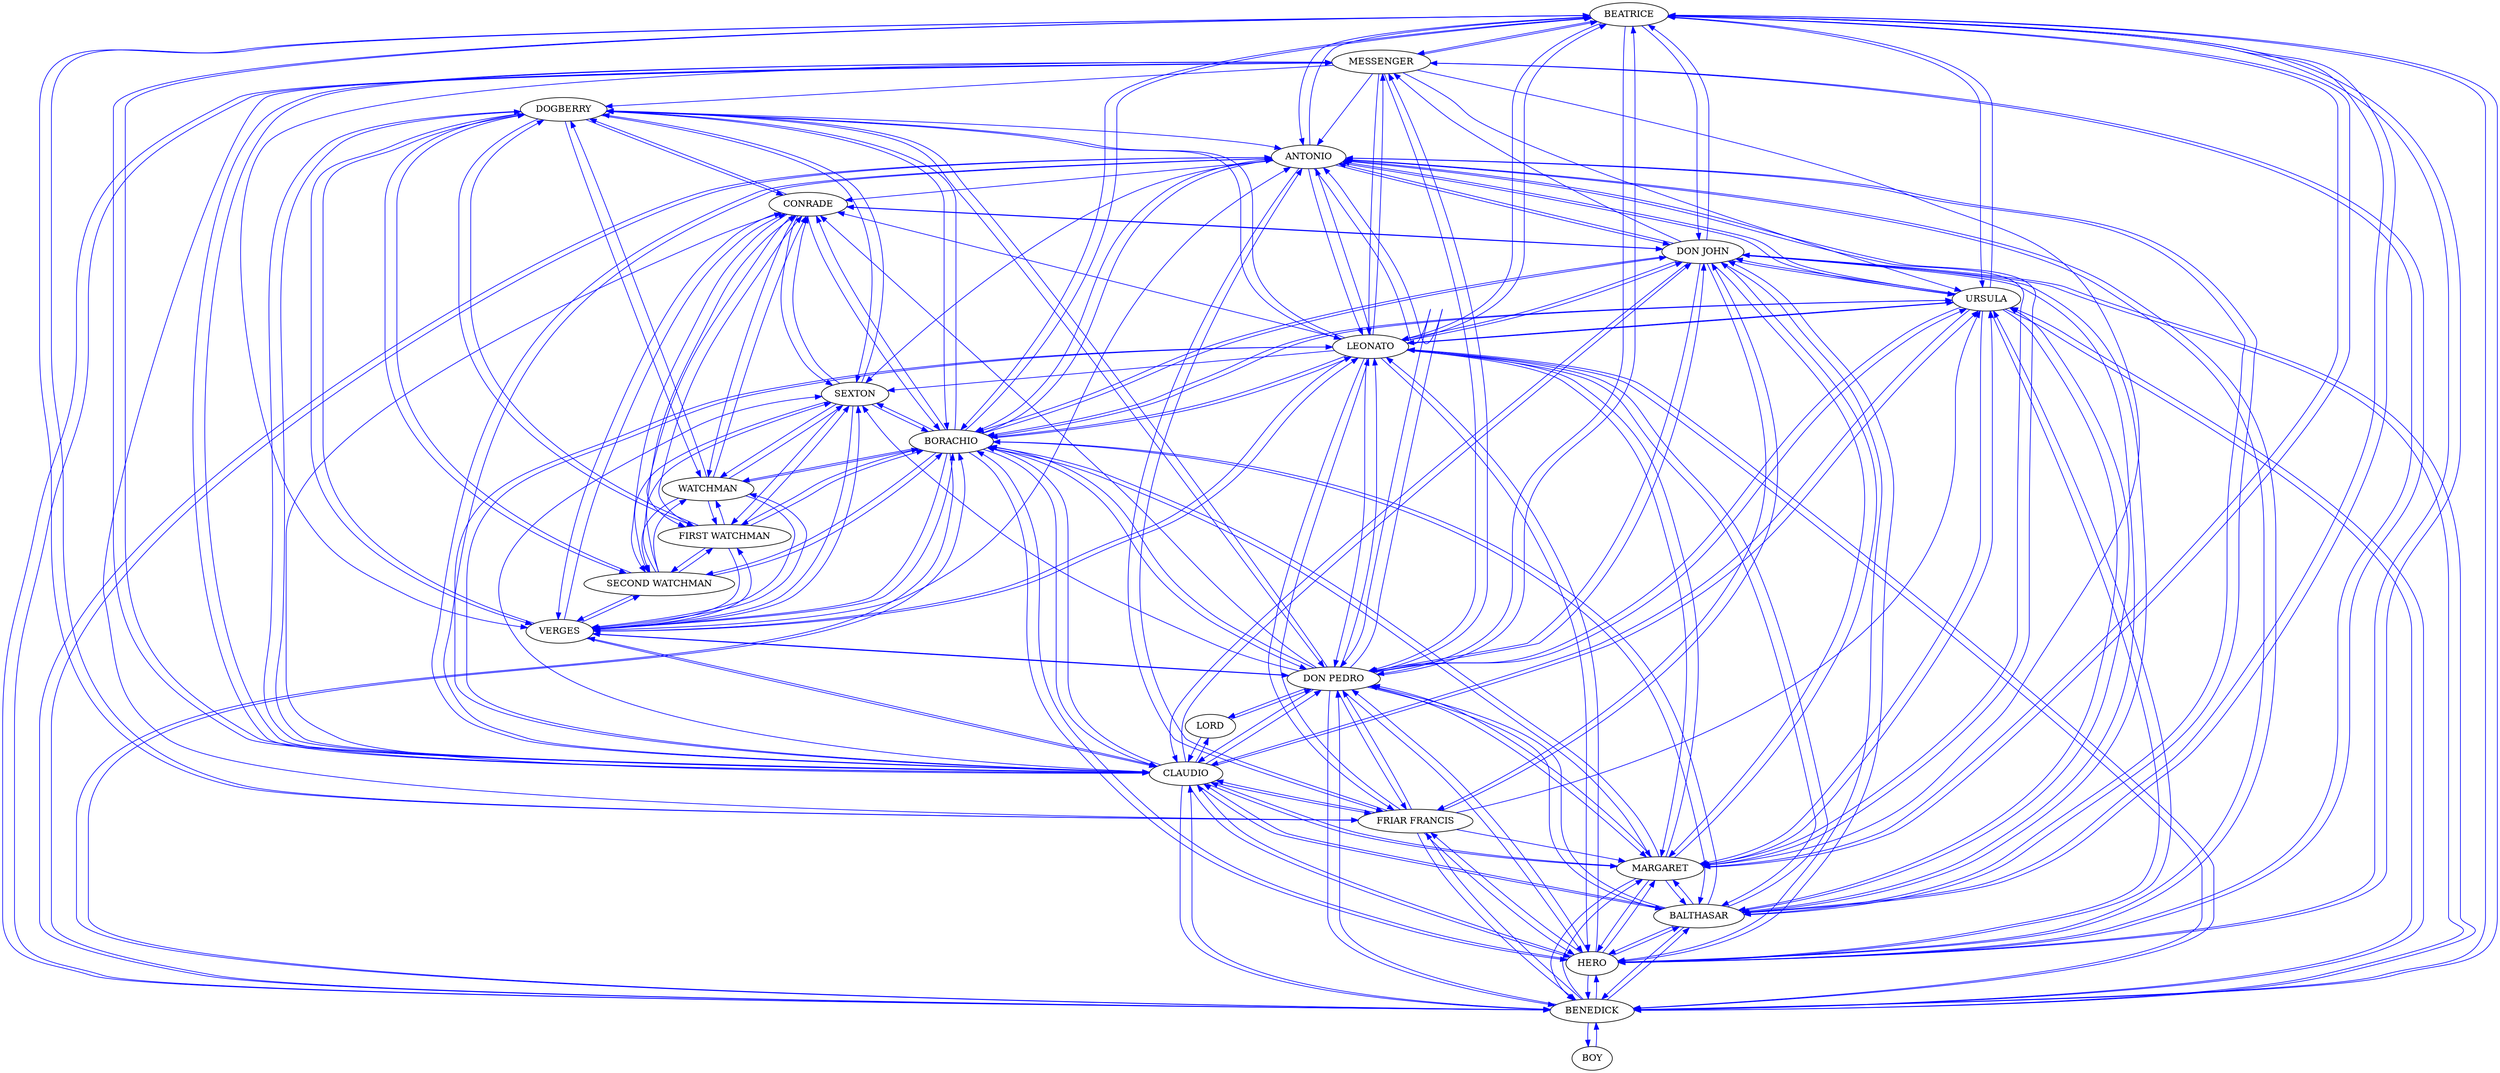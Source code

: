 strict digraph  {
	BEATRICE -> MESSENGER	 [color=blue,
		weight=50];
	BEATRICE -> ANTONIO	 [color=blue,
		weight=116];
	BEATRICE -> BENEDICK	 [color=blue,
		weight=123];
	BEATRICE -> HERO	 [color=blue,
		weight=232];
	BEATRICE -> MARGARET	 [color=blue,
		weight=79];
	BEATRICE -> CLAUDIO	 [color=blue,
		weight=78];
	BEATRICE -> "DON JOHN"	 [color=blue,
		weight=38];
	BEATRICE -> "DON PEDRO"	 [color=blue,
		weight=78];
	BEATRICE -> BORACHIO	 [color=blue,
		weight=22];
	BEATRICE -> BALTHASAR	 [color=blue,
		weight=67];
	BEATRICE -> LEONATO	 [color=blue,
		weight=215];
	BEATRICE -> "FRIAR FRANCIS"	 [color=blue,
		weight=59];
	BEATRICE -> URSULA	 [color=blue,
		weight=80];
	MESSENGER -> BEATRICE	 [color=blue,
		weight=28];
	MESSENGER -> ANTONIO	 [color=blue,
		weight=2];
	MESSENGER -> BENEDICK	 [color=blue,
		weight=2];
	MESSENGER -> HERO	 [color=blue,
		weight=28];
	MESSENGER -> MARGARET	 [color=blue,
		weight=2];
	MESSENGER -> CLAUDIO	 [color=blue,
		weight=2];
	MESSENGER -> "DON PEDRO"	 [color=blue,
		weight=2];
	MESSENGER -> VERGES	 [color=blue,
		weight=2];
	MESSENGER -> LEONATO	 [color=blue,
		weight=30];
	MESSENGER -> DOGBERRY	 [color=blue,
		weight=2];
	MESSENGER -> "FRIAR FRANCIS"	 [color=blue,
		weight=2];
	MESSENGER -> URSULA	 [color=blue,
		weight=2];
	SEXTON -> "SECOND WATCHMAN"	 [color=blue,
		weight=15];
	SEXTON -> "FIRST WATCHMAN"	 [color=blue,
		weight=15];
	SEXTON -> VERGES	 [color=blue,
		weight=15];
	SEXTON -> BORACHIO	 [color=blue,
		weight=15];
	SEXTON -> WATCHMAN	 [color=blue,
		weight=15];
	SEXTON -> DOGBERRY	 [color=blue,
		weight=15];
	SEXTON -> CONRADE	 [color=blue,
		weight=15];
	ANTONIO -> BEATRICE	 [color=blue,
		weight=10];
	ANTONIO -> SEXTON	 [color=blue,
		weight=1];
	ANTONIO -> BENEDICK	 [color=blue,
		weight=6];
	ANTONIO -> HERO	 [color=blue,
		weight=10];
	ANTONIO -> MARGARET	 [color=blue,
		weight=6];
	ANTONIO -> CLAUDIO	 [color=blue,
		weight=29];
	ANTONIO -> "DON JOHN"	 [color=blue,
		weight=3];
	ANTONIO -> "DON PEDRO"	 [color=blue,
		weight=29];
	ANTONIO -> BORACHIO	 [color=blue,
		weight=4];
	ANTONIO -> BALTHASAR	 [color=blue,
		weight=3];
	ANTONIO -> LEONATO	 [color=blue,
		weight=55];
	ANTONIO -> CONRADE	 [color=blue,
		weight=1];
	ANTONIO -> "FRIAR FRANCIS"	 [color=blue,
		weight=3];
	ANTONIO -> URSULA	 [color=blue,
		weight=6];
	BENEDICK -> BEATRICE	 [color=blue,
		weight=292];
	BENEDICK -> MESSENGER	 [color=blue,
		weight=91];
	BENEDICK -> ANTONIO	 [color=blue,
		weight=147];
	BENEDICK -> HERO	 [color=blue,
		weight=260];
	BENEDICK -> MARGARET	 [color=blue,
		weight=136];
	BENEDICK -> BOY	 [color=blue,
		weight=3];
	BENEDICK -> CLAUDIO	 [color=blue,
		weight=248];
	BENEDICK -> "DON JOHN"	 [color=blue,
		weight=98];
	BENEDICK -> "DON PEDRO"	 [color=blue,
		weight=248];
	BENEDICK -> BORACHIO	 [color=blue,
		weight=7];
	BENEDICK -> BALTHASAR	 [color=blue,
		weight=173];
	BENEDICK -> LEONATO	 [color=blue,
		weight=305];
	BENEDICK -> "FRIAR FRANCIS"	 [color=blue,
		weight=96];
	BENEDICK -> URSULA	 [color=blue,
		weight=127];
	"SECOND WATCHMAN" -> SEXTON	 [color=blue,
		weight=2];
	"SECOND WATCHMAN" -> "FIRST WATCHMAN"	 [color=blue,
		weight=8];
	"SECOND WATCHMAN" -> VERGES	 [color=blue,
		weight=4];
	"SECOND WATCHMAN" -> BORACHIO	 [color=blue,
		weight=6];
	"SECOND WATCHMAN" -> WATCHMAN	 [color=blue,
		weight=8];
	"SECOND WATCHMAN" -> DOGBERRY	 [color=blue,
		weight=4];
	"SECOND WATCHMAN" -> CONRADE	 [color=blue,
		weight=6];
	HERO -> BEATRICE	 [color=blue,
		weight=97];
	HERO -> MESSENGER	 [color=blue,
		weight=1];
	HERO -> ANTONIO	 [color=blue,
		weight=17];
	HERO -> BENEDICK	 [color=blue,
		weight=32];
	HERO -> MARGARET	 [color=blue,
		weight=45];
	HERO -> CLAUDIO	 [color=blue,
		weight=26];
	HERO -> "DON JOHN"	 [color=blue,
		weight=16];
	HERO -> "DON PEDRO"	 [color=blue,
		weight=26];
	HERO -> BORACHIO	 [color=blue,
		weight=6];
	HERO -> BALTHASAR	 [color=blue,
		weight=8];
	HERO -> LEONATO	 [color=blue,
		weight=36];
	HERO -> "FRIAR FRANCIS"	 [color=blue,
		weight=26];
	HERO -> URSULA	 [color=blue,
		weight=111];
	"FIRST WATCHMAN" -> SEXTON	 [color=blue,
		weight=4];
	"FIRST WATCHMAN" -> "SECOND WATCHMAN"	 [color=blue,
		weight=10];
	"FIRST WATCHMAN" -> VERGES	 [color=blue,
		weight=6];
	"FIRST WATCHMAN" -> BORACHIO	 [color=blue,
		weight=8];
	"FIRST WATCHMAN" -> WATCHMAN	 [color=blue,
		weight=10];
	"FIRST WATCHMAN" -> DOGBERRY	 [color=blue,
		weight=6];
	"FIRST WATCHMAN" -> CONRADE	 [color=blue,
		weight=8];
	MARGARET -> BEATRICE	 [color=blue,
		weight=31];
	MARGARET -> ANTONIO	 [color=blue,
		weight=6];
	MARGARET -> BENEDICK	 [color=blue,
		weight=13];
	MARGARET -> HERO	 [color=blue,
		weight=55];
	MARGARET -> CLAUDIO	 [color=blue,
		weight=6];
	MARGARET -> "DON JOHN"	 [color=blue,
		weight=6];
	MARGARET -> "DON PEDRO"	 [color=blue,
		weight=6];
	MARGARET -> BORACHIO	 [color=blue,
		weight=6];
	MARGARET -> BALTHASAR	 [color=blue,
		weight=6];
	MARGARET -> LEONATO	 [color=blue,
		weight=6];
	MARGARET -> URSULA	 [color=blue,
		weight=55];
	BOY -> BENEDICK	 [color=blue,
		weight=2];
	CLAUDIO -> BEATRICE	 [color=blue,
		weight=140];
	CLAUDIO -> MESSENGER	 [color=blue,
		weight=36];
	CLAUDIO -> SEXTON	 [color=blue,
		weight=10];
	CLAUDIO -> ANTONIO	 [color=blue,
		weight=103];
	CLAUDIO -> BENEDICK	 [color=blue,
		weight=195];
	CLAUDIO -> HERO	 [color=blue,
		weight=143];
	CLAUDIO -> MARGARET	 [color=blue,
		weight=49];
	CLAUDIO -> "DON JOHN"	 [color=blue,
		weight=104];
	CLAUDIO -> "DON PEDRO"	 [color=blue,
		weight=287];
	CLAUDIO -> VERGES	 [color=blue,
		weight=15];
	CLAUDIO -> BORACHIO	 [color=blue,
		weight=18];
	CLAUDIO -> LORD	 [color=blue,
		weight=27];
	CLAUDIO -> BALTHASAR	 [color=blue,
		weight=64];
	CLAUDIO -> LEONATO	 [color=blue,
		weight=249];
	CLAUDIO -> DOGBERRY	 [color=blue,
		weight=15];
	CLAUDIO -> CONRADE	 [color=blue,
		weight=16];
	CLAUDIO -> "FRIAR FRANCIS"	 [color=blue,
		weight=79];
	CLAUDIO -> URSULA	 [color=blue,
		weight=49];
	"DON JOHN" -> BEATRICE	 [color=blue,
		weight=20];
	"DON JOHN" -> MESSENGER	 [color=blue,
		weight=2];
	"DON JOHN" -> ANTONIO	 [color=blue,
		weight=10];
	"DON JOHN" -> BENEDICK	 [color=blue,
		weight=20];
	"DON JOHN" -> HERO	 [color=blue,
		weight=20];
	"DON JOHN" -> MARGARET	 [color=blue,
		weight=10];
	"DON JOHN" -> CLAUDIO	 [color=blue,
		weight=53];
	"DON JOHN" -> "DON PEDRO"	 [color=blue,
		weight=53];
	"DON JOHN" -> BORACHIO	 [color=blue,
		weight=40];
	"DON JOHN" -> BALTHASAR	 [color=blue,
		weight=12];
	"DON JOHN" -> LEONATO	 [color=blue,
		weight=20];
	"DON JOHN" -> CONRADE	 [color=blue,
		weight=39];
	"DON JOHN" -> "FRIAR FRANCIS"	 [color=blue,
		weight=8];
	"DON JOHN" -> URSULA	 [color=blue,
		weight=10];
	"DON PEDRO" -> BEATRICE	 [color=blue,
		weight=112];
	"DON PEDRO" -> MESSENGER	 [color=blue,
		weight=61];
	"DON PEDRO" -> SEXTON	 [color=blue,
		weight=5];
	"DON PEDRO" -> ANTONIO	 [color=blue,
		weight=128];
	"DON PEDRO" -> BENEDICK	 [color=blue,
		weight=194];
	"DON PEDRO" -> HERO	 [color=blue,
		weight=137];
	"DON PEDRO" -> MARGARET	 [color=blue,
		weight=64];
	"DON PEDRO" -> CLAUDIO	 [color=blue,
		weight=313];
	"DON PEDRO" -> "DON JOHN"	 [color=blue,
		weight=88];
	"DON PEDRO" -> VERGES	 [color=blue,
		weight=18];
	"DON PEDRO" -> BORACHIO	 [color=blue,
		weight=24];
	"DON PEDRO" -> LORD	 [color=blue,
		weight=7];
	"DON PEDRO" -> BALTHASAR	 [color=blue,
		weight=134];
	"DON PEDRO" -> LEONATO	 [color=blue,
		weight=295];
	"DON PEDRO" -> DOGBERRY	 [color=blue,
		weight=18];
	"DON PEDRO" -> CONRADE	 [color=blue,
		weight=19];
	"DON PEDRO" -> "FRIAR FRANCIS"	 [color=blue,
		weight=18];
	"DON PEDRO" -> URSULA	 [color=blue,
		weight=64];
	VERGES -> SEXTON	 [color=blue,
		weight=3];
	VERGES -> ANTONIO	 [color=blue,
		weight=2];
	VERGES -> "SECOND WATCHMAN"	 [color=blue,
		weight=15];
	VERGES -> "FIRST WATCHMAN"	 [color=blue,
		weight=15];
	VERGES -> CLAUDIO	 [color=blue,
		weight=2];
	VERGES -> "DON PEDRO"	 [color=blue,
		weight=2];
	VERGES -> BORACHIO	 [color=blue,
		weight=6];
	VERGES -> LEONATO	 [color=blue,
		weight=9];
	VERGES -> WATCHMAN	 [color=blue,
		weight=15];
	VERGES -> DOGBERRY	 [color=blue,
		weight=25];
	VERGES -> CONRADE	 [color=blue,
		weight=6];
	BORACHIO -> BEATRICE	 [color=blue,
		weight=2];
	BORACHIO -> SEXTON	 [color=blue,
		weight=10];
	BORACHIO -> ANTONIO	 [color=blue,
		weight=23];
	BORACHIO -> BENEDICK	 [color=blue,
		weight=2];
	BORACHIO -> "SECOND WATCHMAN"	 [color=blue,
		weight=52];
	BORACHIO -> HERO	 [color=blue,
		weight=2];
	BORACHIO -> "FIRST WATCHMAN"	 [color=blue,
		weight=52];
	BORACHIO -> MARGARET	 [color=blue,
		weight=2];
	BORACHIO -> CLAUDIO	 [color=blue,
		weight=23];
	BORACHIO -> "DON JOHN"	 [color=blue,
		weight=50];
	BORACHIO -> "DON PEDRO"	 [color=blue,
		weight=23];
	BORACHIO -> VERGES	 [color=blue,
		weight=25];
	BORACHIO -> BALTHASAR	 [color=blue,
		weight=2];
	BORACHIO -> LEONATO	 [color=blue,
		weight=23];
	BORACHIO -> WATCHMAN	 [color=blue,
		weight=52];
	BORACHIO -> DOGBERRY	 [color=blue,
		weight=25];
	BORACHIO -> CONRADE	 [color=blue,
		weight=86];
	BORACHIO -> URSULA	 [color=blue,
		weight=2];
	LORD -> CLAUDIO	 [color=blue,
		weight=1];
	LORD -> "DON PEDRO"	 [color=blue,
		weight=1];
	BALTHASAR -> BEATRICE	 [color=blue,
		weight=5];
	BALTHASAR -> ANTONIO	 [color=blue,
		weight=5];
	BALTHASAR -> BENEDICK	 [color=blue,
		weight=28];
	BALTHASAR -> HERO	 [color=blue,
		weight=5];
	BALTHASAR -> MARGARET	 [color=blue,
		weight=5];
	BALTHASAR -> CLAUDIO	 [color=blue,
		weight=28];
	BALTHASAR -> "DON JOHN"	 [color=blue,
		weight=5];
	BALTHASAR -> "DON PEDRO"	 [color=blue,
		weight=28];
	BALTHASAR -> BORACHIO	 [color=blue,
		weight=5];
	BALTHASAR -> LEONATO	 [color=blue,
		weight=28];
	BALTHASAR -> URSULA	 [color=blue,
		weight=5];
	LEONATO -> BEATRICE	 [color=blue,
		weight=141];
	LEONATO -> MESSENGER	 [color=blue,
		weight=31];
	LEONATO -> SEXTON	 [color=blue,
		weight=37];
	LEONATO -> ANTONIO	 [color=blue,
		weight=175];
	LEONATO -> BENEDICK	 [color=blue,
		weight=146];
	LEONATO -> HERO	 [color=blue,
		weight=154];
	LEONATO -> MARGARET	 [color=blue,
		weight=42];
	LEONATO -> CLAUDIO	 [color=blue,
		weight=163];
	LEONATO -> "DON JOHN"	 [color=blue,
		weight=25];
	LEONATO -> "DON PEDRO"	 [color=blue,
		weight=163];
	LEONATO -> VERGES	 [color=blue,
		weight=45];
	LEONATO -> BORACHIO	 [color=blue,
		weight=37];
	LEONATO -> BALTHASAR	 [color=blue,
		weight=27];
	LEONATO -> DOGBERRY	 [color=blue,
		weight=45];
	LEONATO -> CONRADE	 [color=blue,
		weight=37];
	LEONATO -> "FRIAR FRANCIS"	 [color=blue,
		weight=93];
	LEONATO -> URSULA	 [color=blue,
		weight=42];
	WATCHMAN -> SEXTON	 [color=blue,
		weight=1];
	WATCHMAN -> "SECOND WATCHMAN"	 [color=blue,
		weight=15];
	WATCHMAN -> "FIRST WATCHMAN"	 [color=blue,
		weight=15];
	WATCHMAN -> VERGES	 [color=blue,
		weight=10];
	WATCHMAN -> BORACHIO	 [color=blue,
		weight=6];
	WATCHMAN -> DOGBERRY	 [color=blue,
		weight=10];
	WATCHMAN -> CONRADE	 [color=blue,
		weight=6];
	DOGBERRY -> SEXTON	 [color=blue,
		weight=47];
	DOGBERRY -> ANTONIO	 [color=blue,
		weight=30];
	DOGBERRY -> "SECOND WATCHMAN"	 [color=blue,
		weight=109];
	DOGBERRY -> "FIRST WATCHMAN"	 [color=blue,
		weight=109];
	DOGBERRY -> CLAUDIO	 [color=blue,
		weight=30];
	DOGBERRY -> "DON PEDRO"	 [color=blue,
		weight=30];
	DOGBERRY -> VERGES	 [color=blue,
		weight=175];
	DOGBERRY -> BORACHIO	 [color=blue,
		weight=77];
	DOGBERRY -> LEONATO	 [color=blue,
		weight=59];
	DOGBERRY -> WATCHMAN	 [color=blue,
		weight=109];
	DOGBERRY -> CONRADE	 [color=blue,
		weight=77];
	CONRADE -> SEXTON	 [color=blue,
		weight=2];
	CONRADE -> "SECOND WATCHMAN"	 [color=blue,
		weight=20];
	CONRADE -> "FIRST WATCHMAN"	 [color=blue,
		weight=20];
	CONRADE -> "DON JOHN"	 [color=blue,
		weight=14];
	CONRADE -> VERGES	 [color=blue,
		weight=4];
	CONRADE -> BORACHIO	 [color=blue,
		weight=21];
	CONRADE -> WATCHMAN	 [color=blue,
		weight=20];
	CONRADE -> DOGBERRY	 [color=blue,
		weight=4];
	"FRIAR FRANCIS" -> BEATRICE	 [color=blue,
		weight=83];
	"FRIAR FRANCIS" -> ANTONIO	 [color=blue,
		weight=9];
	"FRIAR FRANCIS" -> BENEDICK	 [color=blue,
		weight=83];
	"FRIAR FRANCIS" -> HERO	 [color=blue,
		weight=83];
	"FRIAR FRANCIS" -> MARGARET	 [color=blue,
		weight=9];
	"FRIAR FRANCIS" -> CLAUDIO	 [color=blue,
		weight=11];
	"FRIAR FRANCIS" -> "DON JOHN"	 [color=blue,
		weight=6];
	"FRIAR FRANCIS" -> "DON PEDRO"	 [color=blue,
		weight=11];
	"FRIAR FRANCIS" -> LEONATO	 [color=blue,
		weight=83];
	"FRIAR FRANCIS" -> URSULA	 [color=blue,
		weight=9];
	URSULA -> BEATRICE	 [color=blue,
		weight=46];
	URSULA -> ANTONIO	 [color=blue,
		weight=9];
	URSULA -> BENEDICK	 [color=blue,
		weight=14];
	URSULA -> HERO	 [color=blue,
		weight=43];
	URSULA -> MARGARET	 [color=blue,
		weight=14];
	URSULA -> CLAUDIO	 [color=blue,
		weight=9];
	URSULA -> "DON JOHN"	 [color=blue,
		weight=9];
	URSULA -> "DON PEDRO"	 [color=blue,
		weight=9];
	URSULA -> BORACHIO	 [color=blue,
		weight=9];
	URSULA -> BALTHASAR	 [color=blue,
		weight=9];
	URSULA -> LEONATO	 [color=blue,
		weight=9];
}
